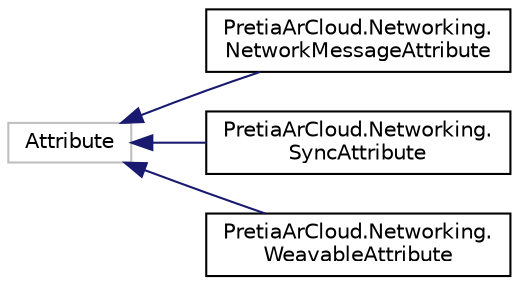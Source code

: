 digraph "Graphical Class Hierarchy"
{
 // LATEX_PDF_SIZE
  edge [fontname="Helvetica",fontsize="10",labelfontname="Helvetica",labelfontsize="10"];
  node [fontname="Helvetica",fontsize="10",shape=record];
  rankdir="LR";
  Node211 [label="Attribute",height=0.2,width=0.4,color="grey75", fillcolor="white", style="filled",tooltip=" "];
  Node211 -> Node0 [dir="back",color="midnightblue",fontsize="10",style="solid",fontname="Helvetica"];
  Node0 [label="PretiaArCloud.Networking.\lNetworkMessageAttribute",height=0.2,width=0.4,color="black", fillcolor="white", style="filled",URL="$classPretiaArCloud_1_1Networking_1_1NetworkMessageAttribute.html",tooltip=" "];
  Node211 -> Node213 [dir="back",color="midnightblue",fontsize="10",style="solid",fontname="Helvetica"];
  Node213 [label="PretiaArCloud.Networking.\lSyncAttribute",height=0.2,width=0.4,color="black", fillcolor="white", style="filled",URL="$classPretiaArCloud_1_1Networking_1_1SyncAttribute.html",tooltip=" "];
  Node211 -> Node214 [dir="back",color="midnightblue",fontsize="10",style="solid",fontname="Helvetica"];
  Node214 [label="PretiaArCloud.Networking.\lWeavableAttribute",height=0.2,width=0.4,color="black", fillcolor="white", style="filled",URL="$classPretiaArCloud_1_1Networking_1_1WeavableAttribute.html",tooltip=" "];
}
